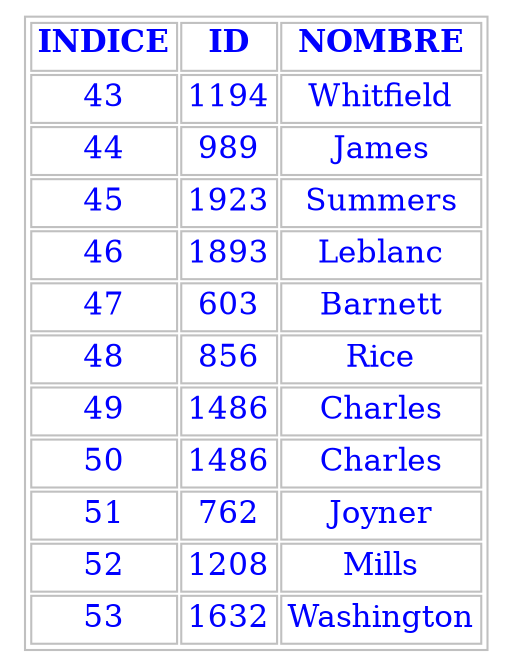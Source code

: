 digraph G{
	graph[ratio=fill];
	node[label="", fontsize=15, shape=plaintext, fontcolor="blue"];
	arset [label=<
		<TABLE>
			<TR>
				<TD><b>INDICE</b></TD>
				<TD><b>ID</b></TD>
				<TD><b>NOMBRE</b></TD>
			</TR>
			<TR>
				<TD>43</TD>
				<TD>1194</TD>
				<TD>Whitfield</TD>
			</TR>
			<TR>
				<TD>44</TD>
				<TD>989</TD>
				<TD>James</TD>
			</TR>
			<TR>
				<TD>45</TD>
				<TD>1923</TD>
				<TD>Summers</TD>
			</TR>
			<TR>
				<TD>46</TD>
				<TD>1893</TD>
				<TD>Leblanc</TD>
			</TR>
			<TR>
				<TD>47</TD>
				<TD>603</TD>
				<TD>Barnett</TD>
			</TR>
			<TR>
				<TD>48</TD>
				<TD>856</TD>
				<TD>Rice</TD>
			</TR>
			<TR>
				<TD>49</TD>
				<TD>1486</TD>
				<TD>Charles</TD>
			</TR>
			<TR>
				<TD>50</TD>
				<TD>1486</TD>
				<TD>Charles</TD>
			</TR>
			<TR>
				<TD>51</TD>
				<TD>762</TD>
				<TD>Joyner</TD>
			</TR>
			<TR>
				<TD>52</TD>
				<TD>1208</TD>
				<TD>Mills</TD>
			</TR>
			<TR>
				<TD>53</TD>
				<TD>1632</TD>
				<TD>Washington</TD>
			</TR>
		</TABLE>>, color="gray"];
}